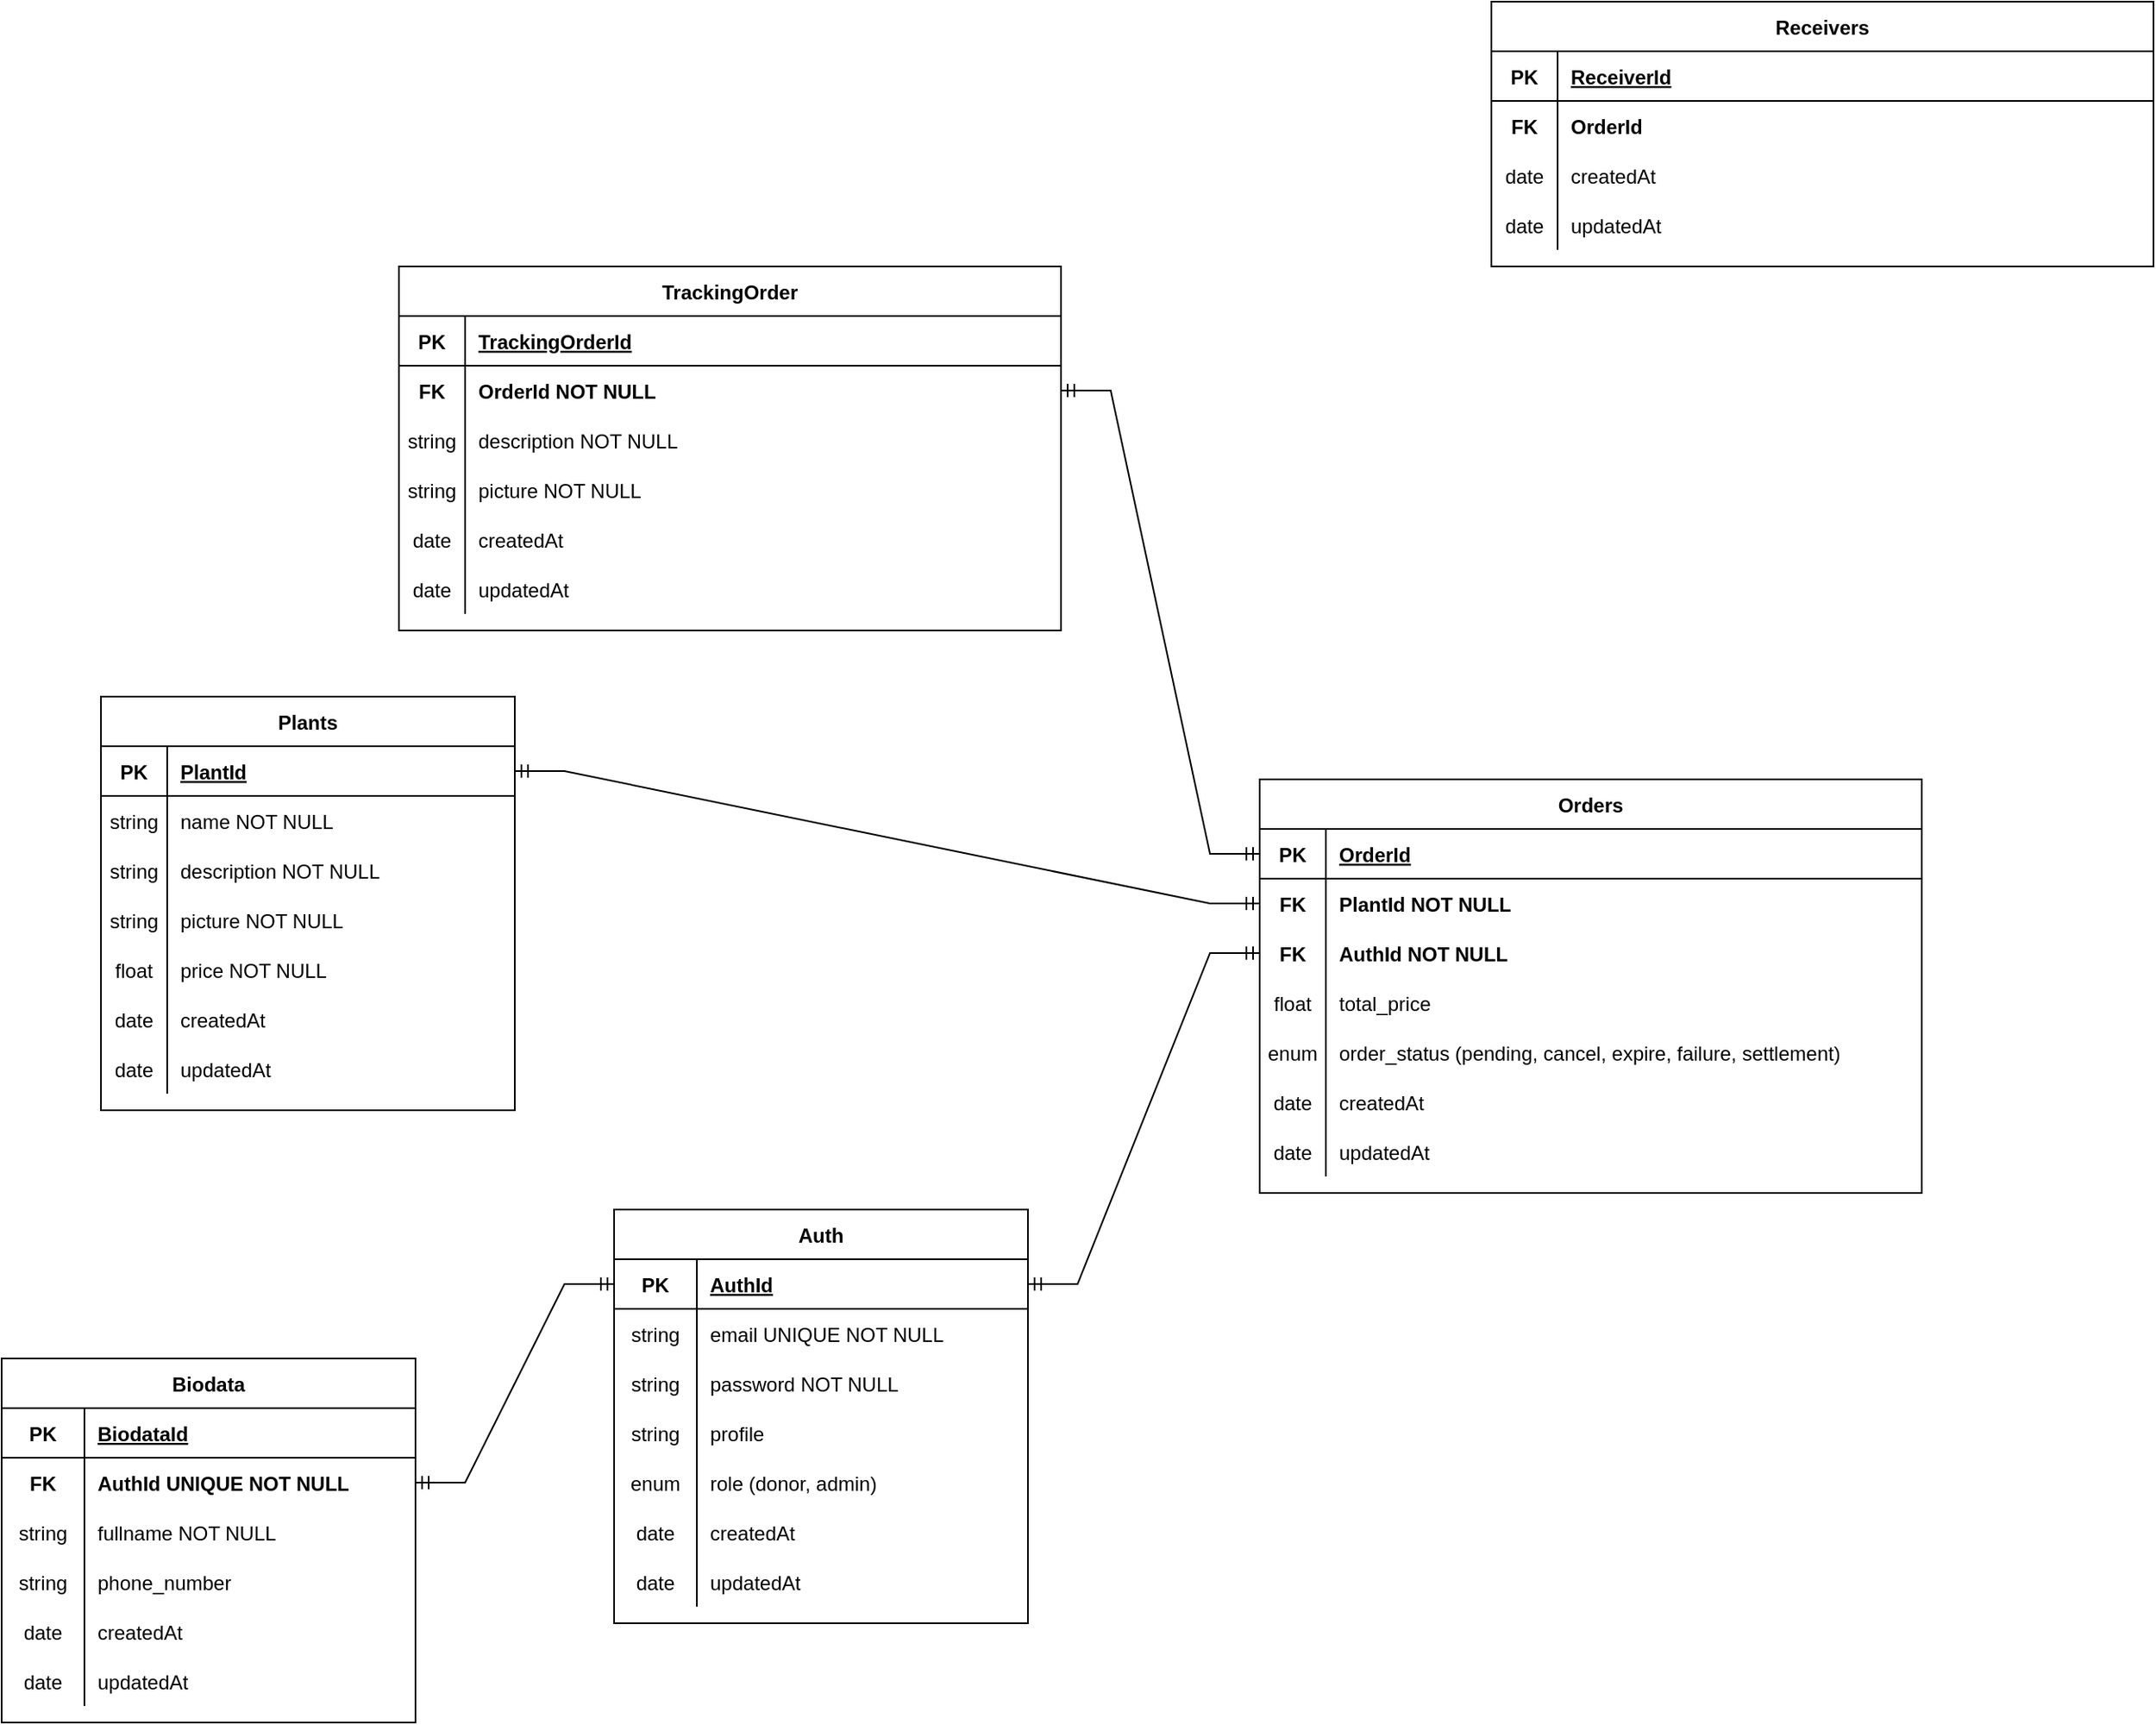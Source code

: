 <mxfile version="24.2.5" type="device">
  <diagram id="R2lEEEUBdFMjLlhIrx00" name="Page-1">
    <mxGraphModel dx="1850" dy="1691" grid="1" gridSize="10" guides="1" tooltips="1" connect="1" arrows="1" fold="1" page="1" pageScale="1" pageWidth="850" pageHeight="1100" math="0" shadow="0" extFonts="Permanent Marker^https://fonts.googleapis.com/css?family=Permanent+Marker">
      <root>
        <mxCell id="0" />
        <mxCell id="1" parent="0" />
        <mxCell id="C-vyLk0tnHw3VtMMgP7b-2" value="Orders" style="shape=table;startSize=30;container=1;collapsible=1;childLayout=tableLayout;fixedRows=1;rowLines=0;fontStyle=1;align=center;resizeLast=1;" parent="1" vertex="1">
          <mxGeometry x="110" y="-140" width="400" height="250" as="geometry" />
        </mxCell>
        <mxCell id="C-vyLk0tnHw3VtMMgP7b-3" value="" style="shape=partialRectangle;collapsible=0;dropTarget=0;pointerEvents=0;fillColor=none;points=[[0,0.5],[1,0.5]];portConstraint=eastwest;top=0;left=0;right=0;bottom=1;" parent="C-vyLk0tnHw3VtMMgP7b-2" vertex="1">
          <mxGeometry y="30" width="400" height="30" as="geometry" />
        </mxCell>
        <mxCell id="C-vyLk0tnHw3VtMMgP7b-4" value="PK" style="shape=partialRectangle;overflow=hidden;connectable=0;fillColor=none;top=0;left=0;bottom=0;right=0;fontStyle=1;" parent="C-vyLk0tnHw3VtMMgP7b-3" vertex="1">
          <mxGeometry width="40" height="30" as="geometry">
            <mxRectangle width="40" height="30" as="alternateBounds" />
          </mxGeometry>
        </mxCell>
        <mxCell id="C-vyLk0tnHw3VtMMgP7b-5" value="OrderId" style="shape=partialRectangle;overflow=hidden;connectable=0;fillColor=none;top=0;left=0;bottom=0;right=0;align=left;spacingLeft=6;fontStyle=5;" parent="C-vyLk0tnHw3VtMMgP7b-3" vertex="1">
          <mxGeometry x="40" width="360" height="30" as="geometry">
            <mxRectangle width="360" height="30" as="alternateBounds" />
          </mxGeometry>
        </mxCell>
        <mxCell id="C-vyLk0tnHw3VtMMgP7b-6" value="" style="shape=partialRectangle;collapsible=0;dropTarget=0;pointerEvents=0;fillColor=none;points=[[0,0.5],[1,0.5]];portConstraint=eastwest;top=0;left=0;right=0;bottom=0;" parent="C-vyLk0tnHw3VtMMgP7b-2" vertex="1">
          <mxGeometry y="60" width="400" height="30" as="geometry" />
        </mxCell>
        <mxCell id="C-vyLk0tnHw3VtMMgP7b-7" value="FK" style="shape=partialRectangle;overflow=hidden;connectable=0;fillColor=none;top=0;left=0;bottom=0;right=0;fontStyle=1" parent="C-vyLk0tnHw3VtMMgP7b-6" vertex="1">
          <mxGeometry width="40" height="30" as="geometry">
            <mxRectangle width="40" height="30" as="alternateBounds" />
          </mxGeometry>
        </mxCell>
        <mxCell id="C-vyLk0tnHw3VtMMgP7b-8" value="PlantId NOT NULL" style="shape=partialRectangle;overflow=hidden;connectable=0;fillColor=none;top=0;left=0;bottom=0;right=0;align=left;spacingLeft=6;fontStyle=1" parent="C-vyLk0tnHw3VtMMgP7b-6" vertex="1">
          <mxGeometry x="40" width="360" height="30" as="geometry">
            <mxRectangle width="360" height="30" as="alternateBounds" />
          </mxGeometry>
        </mxCell>
        <mxCell id="zIpwn9_1rH6I01_zEpw7-57" value="" style="shape=partialRectangle;collapsible=0;dropTarget=0;pointerEvents=0;fillColor=none;points=[[0,0.5],[1,0.5]];portConstraint=eastwest;top=0;left=0;right=0;bottom=0;" parent="C-vyLk0tnHw3VtMMgP7b-2" vertex="1">
          <mxGeometry y="90" width="400" height="30" as="geometry" />
        </mxCell>
        <mxCell id="zIpwn9_1rH6I01_zEpw7-58" value="FK" style="shape=partialRectangle;overflow=hidden;connectable=0;fillColor=none;top=0;left=0;bottom=0;right=0;fontStyle=1" parent="zIpwn9_1rH6I01_zEpw7-57" vertex="1">
          <mxGeometry width="40" height="30" as="geometry">
            <mxRectangle width="40" height="30" as="alternateBounds" />
          </mxGeometry>
        </mxCell>
        <mxCell id="zIpwn9_1rH6I01_zEpw7-59" value="AuthId NOT NULL " style="shape=partialRectangle;overflow=hidden;connectable=0;fillColor=none;top=0;left=0;bottom=0;right=0;align=left;spacingLeft=6;fontStyle=1" parent="zIpwn9_1rH6I01_zEpw7-57" vertex="1">
          <mxGeometry x="40" width="360" height="30" as="geometry">
            <mxRectangle width="360" height="30" as="alternateBounds" />
          </mxGeometry>
        </mxCell>
        <mxCell id="yZ35iwR47XEzxdNhU-t5-20" value="" style="shape=partialRectangle;collapsible=0;dropTarget=0;pointerEvents=0;fillColor=none;points=[[0,0.5],[1,0.5]];portConstraint=eastwest;top=0;left=0;right=0;bottom=0;" parent="C-vyLk0tnHw3VtMMgP7b-2" vertex="1">
          <mxGeometry y="120" width="400" height="30" as="geometry" />
        </mxCell>
        <mxCell id="yZ35iwR47XEzxdNhU-t5-21" value="float" style="shape=partialRectangle;overflow=hidden;connectable=0;fillColor=none;top=0;left=0;bottom=0;right=0;fontStyle=0" parent="yZ35iwR47XEzxdNhU-t5-20" vertex="1">
          <mxGeometry width="40" height="30" as="geometry">
            <mxRectangle width="40" height="30" as="alternateBounds" />
          </mxGeometry>
        </mxCell>
        <mxCell id="yZ35iwR47XEzxdNhU-t5-22" value="total_price" style="shape=partialRectangle;overflow=hidden;connectable=0;fillColor=none;top=0;left=0;bottom=0;right=0;align=left;spacingLeft=6;fontStyle=0" parent="yZ35iwR47XEzxdNhU-t5-20" vertex="1">
          <mxGeometry x="40" width="360" height="30" as="geometry">
            <mxRectangle width="360" height="30" as="alternateBounds" />
          </mxGeometry>
        </mxCell>
        <mxCell id="yZ35iwR47XEzxdNhU-t5-32" value="" style="shape=partialRectangle;collapsible=0;dropTarget=0;pointerEvents=0;fillColor=none;points=[[0,0.5],[1,0.5]];portConstraint=eastwest;top=0;left=0;right=0;bottom=0;" parent="C-vyLk0tnHw3VtMMgP7b-2" vertex="1">
          <mxGeometry y="150" width="400" height="30" as="geometry" />
        </mxCell>
        <mxCell id="yZ35iwR47XEzxdNhU-t5-33" value="enum" style="shape=partialRectangle;overflow=hidden;connectable=0;fillColor=none;top=0;left=0;bottom=0;right=0;fontStyle=0" parent="yZ35iwR47XEzxdNhU-t5-32" vertex="1">
          <mxGeometry width="40" height="30" as="geometry">
            <mxRectangle width="40" height="30" as="alternateBounds" />
          </mxGeometry>
        </mxCell>
        <mxCell id="yZ35iwR47XEzxdNhU-t5-34" value="order_status (pending, cancel, expire, failure, settlement)" style="shape=partialRectangle;overflow=hidden;connectable=0;fillColor=none;top=0;left=0;bottom=0;right=0;align=left;spacingLeft=6;fontStyle=0" parent="yZ35iwR47XEzxdNhU-t5-32" vertex="1">
          <mxGeometry x="40" width="360" height="30" as="geometry">
            <mxRectangle width="360" height="30" as="alternateBounds" />
          </mxGeometry>
        </mxCell>
        <mxCell id="yZ35iwR47XEzxdNhU-t5-35" value="" style="shape=partialRectangle;collapsible=0;dropTarget=0;pointerEvents=0;fillColor=none;points=[[0,0.5],[1,0.5]];portConstraint=eastwest;top=0;left=0;right=0;bottom=0;" parent="C-vyLk0tnHw3VtMMgP7b-2" vertex="1">
          <mxGeometry y="180" width="400" height="30" as="geometry" />
        </mxCell>
        <mxCell id="yZ35iwR47XEzxdNhU-t5-36" value="date" style="shape=partialRectangle;overflow=hidden;connectable=0;fillColor=none;top=0;left=0;bottom=0;right=0;fontStyle=0" parent="yZ35iwR47XEzxdNhU-t5-35" vertex="1">
          <mxGeometry width="40" height="30" as="geometry">
            <mxRectangle width="40" height="30" as="alternateBounds" />
          </mxGeometry>
        </mxCell>
        <mxCell id="yZ35iwR47XEzxdNhU-t5-37" value="createdAt" style="shape=partialRectangle;overflow=hidden;connectable=0;fillColor=none;top=0;left=0;bottom=0;right=0;align=left;spacingLeft=6;fontStyle=0" parent="yZ35iwR47XEzxdNhU-t5-35" vertex="1">
          <mxGeometry x="40" width="360" height="30" as="geometry">
            <mxRectangle width="360" height="30" as="alternateBounds" />
          </mxGeometry>
        </mxCell>
        <mxCell id="yZ35iwR47XEzxdNhU-t5-38" value="" style="shape=partialRectangle;collapsible=0;dropTarget=0;pointerEvents=0;fillColor=none;points=[[0,0.5],[1,0.5]];portConstraint=eastwest;top=0;left=0;right=0;bottom=0;" parent="C-vyLk0tnHw3VtMMgP7b-2" vertex="1">
          <mxGeometry y="210" width="400" height="30" as="geometry" />
        </mxCell>
        <mxCell id="yZ35iwR47XEzxdNhU-t5-39" value="date" style="shape=partialRectangle;overflow=hidden;connectable=0;fillColor=none;top=0;left=0;bottom=0;right=0;fontStyle=0" parent="yZ35iwR47XEzxdNhU-t5-38" vertex="1">
          <mxGeometry width="40" height="30" as="geometry">
            <mxRectangle width="40" height="30" as="alternateBounds" />
          </mxGeometry>
        </mxCell>
        <mxCell id="yZ35iwR47XEzxdNhU-t5-40" value="updatedAt" style="shape=partialRectangle;overflow=hidden;connectable=0;fillColor=none;top=0;left=0;bottom=0;right=0;align=left;spacingLeft=6;fontStyle=0" parent="yZ35iwR47XEzxdNhU-t5-38" vertex="1">
          <mxGeometry x="40" width="360" height="30" as="geometry">
            <mxRectangle width="360" height="30" as="alternateBounds" />
          </mxGeometry>
        </mxCell>
        <mxCell id="1OOlmk3E7GMzS2Jq0N7d-1" value="Auth" style="shape=table;startSize=30;container=1;collapsible=1;childLayout=tableLayout;fixedRows=1;rowLines=0;fontStyle=1;align=center;resizeLast=1;" parent="1" vertex="1">
          <mxGeometry x="-280" y="120" width="250" height="250" as="geometry" />
        </mxCell>
        <mxCell id="1OOlmk3E7GMzS2Jq0N7d-2" value="" style="shape=partialRectangle;collapsible=0;dropTarget=0;pointerEvents=0;fillColor=none;top=0;left=0;bottom=1;right=0;points=[[0,0.5],[1,0.5]];portConstraint=eastwest;" parent="1OOlmk3E7GMzS2Jq0N7d-1" vertex="1">
          <mxGeometry y="30" width="250" height="30" as="geometry" />
        </mxCell>
        <mxCell id="1OOlmk3E7GMzS2Jq0N7d-3" value="PK" style="shape=partialRectangle;connectable=0;fillColor=none;top=0;left=0;bottom=0;right=0;fontStyle=1;overflow=hidden;" parent="1OOlmk3E7GMzS2Jq0N7d-2" vertex="1">
          <mxGeometry width="50" height="30" as="geometry">
            <mxRectangle width="50" height="30" as="alternateBounds" />
          </mxGeometry>
        </mxCell>
        <mxCell id="1OOlmk3E7GMzS2Jq0N7d-4" value="AuthId" style="shape=partialRectangle;connectable=0;fillColor=none;top=0;left=0;bottom=0;right=0;align=left;spacingLeft=6;fontStyle=5;overflow=hidden;" parent="1OOlmk3E7GMzS2Jq0N7d-2" vertex="1">
          <mxGeometry x="50" width="200" height="30" as="geometry">
            <mxRectangle width="200" height="30" as="alternateBounds" />
          </mxGeometry>
        </mxCell>
        <mxCell id="1OOlmk3E7GMzS2Jq0N7d-5" value="" style="shape=partialRectangle;collapsible=0;dropTarget=0;pointerEvents=0;fillColor=none;top=0;left=0;bottom=0;right=0;points=[[0,0.5],[1,0.5]];portConstraint=eastwest;" parent="1OOlmk3E7GMzS2Jq0N7d-1" vertex="1">
          <mxGeometry y="60" width="250" height="30" as="geometry" />
        </mxCell>
        <mxCell id="1OOlmk3E7GMzS2Jq0N7d-6" value="string" style="shape=partialRectangle;connectable=0;fillColor=none;top=0;left=0;bottom=0;right=0;editable=1;overflow=hidden;" parent="1OOlmk3E7GMzS2Jq0N7d-5" vertex="1">
          <mxGeometry width="50" height="30" as="geometry">
            <mxRectangle width="50" height="30" as="alternateBounds" />
          </mxGeometry>
        </mxCell>
        <mxCell id="1OOlmk3E7GMzS2Jq0N7d-7" value="email UNIQUE NOT NULL" style="shape=partialRectangle;connectable=0;fillColor=none;top=0;left=0;bottom=0;right=0;align=left;spacingLeft=6;overflow=hidden;" parent="1OOlmk3E7GMzS2Jq0N7d-5" vertex="1">
          <mxGeometry x="50" width="200" height="30" as="geometry">
            <mxRectangle width="200" height="30" as="alternateBounds" />
          </mxGeometry>
        </mxCell>
        <mxCell id="1OOlmk3E7GMzS2Jq0N7d-21" value="" style="shape=partialRectangle;collapsible=0;dropTarget=0;pointerEvents=0;fillColor=none;top=0;left=0;bottom=0;right=0;points=[[0,0.5],[1,0.5]];portConstraint=eastwest;" parent="1OOlmk3E7GMzS2Jq0N7d-1" vertex="1">
          <mxGeometry y="90" width="250" height="30" as="geometry" />
        </mxCell>
        <mxCell id="1OOlmk3E7GMzS2Jq0N7d-22" value="string" style="shape=partialRectangle;connectable=0;fillColor=none;top=0;left=0;bottom=0;right=0;editable=1;overflow=hidden;" parent="1OOlmk3E7GMzS2Jq0N7d-21" vertex="1">
          <mxGeometry width="50" height="30" as="geometry">
            <mxRectangle width="50" height="30" as="alternateBounds" />
          </mxGeometry>
        </mxCell>
        <mxCell id="1OOlmk3E7GMzS2Jq0N7d-23" value="password NOT NULL" style="shape=partialRectangle;connectable=0;fillColor=none;top=0;left=0;bottom=0;right=0;align=left;spacingLeft=6;overflow=hidden;" parent="1OOlmk3E7GMzS2Jq0N7d-21" vertex="1">
          <mxGeometry x="50" width="200" height="30" as="geometry">
            <mxRectangle width="200" height="30" as="alternateBounds" />
          </mxGeometry>
        </mxCell>
        <mxCell id="1OOlmk3E7GMzS2Jq0N7d-8" value="" style="shape=partialRectangle;collapsible=0;dropTarget=0;pointerEvents=0;fillColor=none;top=0;left=0;bottom=0;right=0;points=[[0,0.5],[1,0.5]];portConstraint=eastwest;" parent="1OOlmk3E7GMzS2Jq0N7d-1" vertex="1">
          <mxGeometry y="120" width="250" height="30" as="geometry" />
        </mxCell>
        <mxCell id="1OOlmk3E7GMzS2Jq0N7d-9" value="string" style="shape=partialRectangle;connectable=0;fillColor=none;top=0;left=0;bottom=0;right=0;editable=1;overflow=hidden;" parent="1OOlmk3E7GMzS2Jq0N7d-8" vertex="1">
          <mxGeometry width="50" height="30" as="geometry">
            <mxRectangle width="50" height="30" as="alternateBounds" />
          </mxGeometry>
        </mxCell>
        <mxCell id="1OOlmk3E7GMzS2Jq0N7d-10" value="profile" style="shape=partialRectangle;connectable=0;fillColor=none;top=0;left=0;bottom=0;right=0;align=left;spacingLeft=6;overflow=hidden;" parent="1OOlmk3E7GMzS2Jq0N7d-8" vertex="1">
          <mxGeometry x="50" width="200" height="30" as="geometry">
            <mxRectangle width="200" height="30" as="alternateBounds" />
          </mxGeometry>
        </mxCell>
        <mxCell id="1OOlmk3E7GMzS2Jq0N7d-11" value="" style="shape=partialRectangle;collapsible=0;dropTarget=0;pointerEvents=0;fillColor=none;top=0;left=0;bottom=0;right=0;points=[[0,0.5],[1,0.5]];portConstraint=eastwest;" parent="1OOlmk3E7GMzS2Jq0N7d-1" vertex="1">
          <mxGeometry y="150" width="250" height="30" as="geometry" />
        </mxCell>
        <mxCell id="1OOlmk3E7GMzS2Jq0N7d-12" value="enum" style="shape=partialRectangle;connectable=0;fillColor=none;top=0;left=0;bottom=0;right=0;editable=1;overflow=hidden;" parent="1OOlmk3E7GMzS2Jq0N7d-11" vertex="1">
          <mxGeometry width="50" height="30" as="geometry">
            <mxRectangle width="50" height="30" as="alternateBounds" />
          </mxGeometry>
        </mxCell>
        <mxCell id="1OOlmk3E7GMzS2Jq0N7d-13" value="role (donor, admin)" style="shape=partialRectangle;connectable=0;fillColor=none;top=0;left=0;bottom=0;right=0;align=left;spacingLeft=6;overflow=hidden;" parent="1OOlmk3E7GMzS2Jq0N7d-11" vertex="1">
          <mxGeometry x="50" width="200" height="30" as="geometry">
            <mxRectangle width="200" height="30" as="alternateBounds" />
          </mxGeometry>
        </mxCell>
        <mxCell id="1OOlmk3E7GMzS2Jq0N7d-14" value="" style="shape=partialRectangle;collapsible=0;dropTarget=0;pointerEvents=0;fillColor=none;top=0;left=0;bottom=0;right=0;points=[[0,0.5],[1,0.5]];portConstraint=eastwest;" parent="1OOlmk3E7GMzS2Jq0N7d-1" vertex="1">
          <mxGeometry y="180" width="250" height="30" as="geometry" />
        </mxCell>
        <mxCell id="1OOlmk3E7GMzS2Jq0N7d-15" value="date" style="shape=partialRectangle;connectable=0;fillColor=none;top=0;left=0;bottom=0;right=0;editable=1;overflow=hidden;" parent="1OOlmk3E7GMzS2Jq0N7d-14" vertex="1">
          <mxGeometry width="50" height="30" as="geometry">
            <mxRectangle width="50" height="30" as="alternateBounds" />
          </mxGeometry>
        </mxCell>
        <mxCell id="1OOlmk3E7GMzS2Jq0N7d-16" value="createdAt" style="shape=partialRectangle;connectable=0;fillColor=none;top=0;left=0;bottom=0;right=0;align=left;spacingLeft=6;overflow=hidden;" parent="1OOlmk3E7GMzS2Jq0N7d-14" vertex="1">
          <mxGeometry x="50" width="200" height="30" as="geometry">
            <mxRectangle width="200" height="30" as="alternateBounds" />
          </mxGeometry>
        </mxCell>
        <mxCell id="1OOlmk3E7GMzS2Jq0N7d-17" value="" style="shape=partialRectangle;collapsible=0;dropTarget=0;pointerEvents=0;fillColor=none;top=0;left=0;bottom=0;right=0;points=[[0,0.5],[1,0.5]];portConstraint=eastwest;" parent="1OOlmk3E7GMzS2Jq0N7d-1" vertex="1">
          <mxGeometry y="210" width="250" height="30" as="geometry" />
        </mxCell>
        <mxCell id="1OOlmk3E7GMzS2Jq0N7d-18" value="date" style="shape=partialRectangle;connectable=0;fillColor=none;top=0;left=0;bottom=0;right=0;editable=1;overflow=hidden;" parent="1OOlmk3E7GMzS2Jq0N7d-17" vertex="1">
          <mxGeometry width="50" height="30" as="geometry">
            <mxRectangle width="50" height="30" as="alternateBounds" />
          </mxGeometry>
        </mxCell>
        <mxCell id="1OOlmk3E7GMzS2Jq0N7d-19" value="updatedAt" style="shape=partialRectangle;connectable=0;fillColor=none;top=0;left=0;bottom=0;right=0;align=left;spacingLeft=6;overflow=hidden;" parent="1OOlmk3E7GMzS2Jq0N7d-17" vertex="1">
          <mxGeometry x="50" width="200" height="30" as="geometry">
            <mxRectangle width="200" height="30" as="alternateBounds" />
          </mxGeometry>
        </mxCell>
        <mxCell id="1OOlmk3E7GMzS2Jq0N7d-24" value="Biodata" style="shape=table;startSize=30;container=1;collapsible=1;childLayout=tableLayout;fixedRows=1;rowLines=0;fontStyle=1;align=center;resizeLast=1;" parent="1" vertex="1">
          <mxGeometry x="-650" y="210" width="250" height="220" as="geometry" />
        </mxCell>
        <mxCell id="1OOlmk3E7GMzS2Jq0N7d-25" value="" style="shape=partialRectangle;collapsible=0;dropTarget=0;pointerEvents=0;fillColor=none;top=0;left=0;bottom=1;right=0;points=[[0,0.5],[1,0.5]];portConstraint=eastwest;" parent="1OOlmk3E7GMzS2Jq0N7d-24" vertex="1">
          <mxGeometry y="30" width="250" height="30" as="geometry" />
        </mxCell>
        <mxCell id="1OOlmk3E7GMzS2Jq0N7d-26" value="PK" style="shape=partialRectangle;connectable=0;fillColor=none;top=0;left=0;bottom=0;right=0;fontStyle=1;overflow=hidden;" parent="1OOlmk3E7GMzS2Jq0N7d-25" vertex="1">
          <mxGeometry width="50" height="30" as="geometry">
            <mxRectangle width="50" height="30" as="alternateBounds" />
          </mxGeometry>
        </mxCell>
        <mxCell id="1OOlmk3E7GMzS2Jq0N7d-27" value="BiodataId" style="shape=partialRectangle;connectable=0;fillColor=none;top=0;left=0;bottom=0;right=0;align=left;spacingLeft=6;fontStyle=5;overflow=hidden;" parent="1OOlmk3E7GMzS2Jq0N7d-25" vertex="1">
          <mxGeometry x="50" width="200" height="30" as="geometry">
            <mxRectangle width="200" height="30" as="alternateBounds" />
          </mxGeometry>
        </mxCell>
        <mxCell id="1OOlmk3E7GMzS2Jq0N7d-28" value="" style="shape=partialRectangle;collapsible=0;dropTarget=0;pointerEvents=0;fillColor=none;top=0;left=0;bottom=0;right=0;points=[[0,0.5],[1,0.5]];portConstraint=eastwest;" parent="1OOlmk3E7GMzS2Jq0N7d-24" vertex="1">
          <mxGeometry y="60" width="250" height="30" as="geometry" />
        </mxCell>
        <mxCell id="1OOlmk3E7GMzS2Jq0N7d-29" value="FK" style="shape=partialRectangle;connectable=0;fillColor=none;top=0;left=0;bottom=0;right=0;editable=1;overflow=hidden;fontStyle=1" parent="1OOlmk3E7GMzS2Jq0N7d-28" vertex="1">
          <mxGeometry width="50" height="30" as="geometry">
            <mxRectangle width="50" height="30" as="alternateBounds" />
          </mxGeometry>
        </mxCell>
        <mxCell id="1OOlmk3E7GMzS2Jq0N7d-30" value="AuthId UNIQUE NOT NULL" style="shape=partialRectangle;connectable=0;fillColor=none;top=0;left=0;bottom=0;right=0;align=left;spacingLeft=6;overflow=hidden;fontStyle=1" parent="1OOlmk3E7GMzS2Jq0N7d-28" vertex="1">
          <mxGeometry x="50" width="200" height="30" as="geometry">
            <mxRectangle width="200" height="30" as="alternateBounds" />
          </mxGeometry>
        </mxCell>
        <mxCell id="1OOlmk3E7GMzS2Jq0N7d-31" value="" style="shape=partialRectangle;collapsible=0;dropTarget=0;pointerEvents=0;fillColor=none;top=0;left=0;bottom=0;right=0;points=[[0,0.5],[1,0.5]];portConstraint=eastwest;" parent="1OOlmk3E7GMzS2Jq0N7d-24" vertex="1">
          <mxGeometry y="90" width="250" height="30" as="geometry" />
        </mxCell>
        <mxCell id="1OOlmk3E7GMzS2Jq0N7d-32" value="string" style="shape=partialRectangle;connectable=0;fillColor=none;top=0;left=0;bottom=0;right=0;editable=1;overflow=hidden;" parent="1OOlmk3E7GMzS2Jq0N7d-31" vertex="1">
          <mxGeometry width="50" height="30" as="geometry">
            <mxRectangle width="50" height="30" as="alternateBounds" />
          </mxGeometry>
        </mxCell>
        <mxCell id="1OOlmk3E7GMzS2Jq0N7d-33" value="fullname NOT NULL" style="shape=partialRectangle;connectable=0;fillColor=none;top=0;left=0;bottom=0;right=0;align=left;spacingLeft=6;overflow=hidden;" parent="1OOlmk3E7GMzS2Jq0N7d-31" vertex="1">
          <mxGeometry x="50" width="200" height="30" as="geometry">
            <mxRectangle width="200" height="30" as="alternateBounds" />
          </mxGeometry>
        </mxCell>
        <mxCell id="1OOlmk3E7GMzS2Jq0N7d-34" value="" style="shape=partialRectangle;collapsible=0;dropTarget=0;pointerEvents=0;fillColor=none;top=0;left=0;bottom=0;right=0;points=[[0,0.5],[1,0.5]];portConstraint=eastwest;" parent="1OOlmk3E7GMzS2Jq0N7d-24" vertex="1">
          <mxGeometry y="120" width="250" height="30" as="geometry" />
        </mxCell>
        <mxCell id="1OOlmk3E7GMzS2Jq0N7d-35" value="string" style="shape=partialRectangle;connectable=0;fillColor=none;top=0;left=0;bottom=0;right=0;editable=1;overflow=hidden;" parent="1OOlmk3E7GMzS2Jq0N7d-34" vertex="1">
          <mxGeometry width="50" height="30" as="geometry">
            <mxRectangle width="50" height="30" as="alternateBounds" />
          </mxGeometry>
        </mxCell>
        <mxCell id="1OOlmk3E7GMzS2Jq0N7d-36" value="phone_number" style="shape=partialRectangle;connectable=0;fillColor=none;top=0;left=0;bottom=0;right=0;align=left;spacingLeft=6;overflow=hidden;" parent="1OOlmk3E7GMzS2Jq0N7d-34" vertex="1">
          <mxGeometry x="50" width="200" height="30" as="geometry">
            <mxRectangle width="200" height="30" as="alternateBounds" />
          </mxGeometry>
        </mxCell>
        <mxCell id="1OOlmk3E7GMzS2Jq0N7d-40" value="" style="shape=partialRectangle;collapsible=0;dropTarget=0;pointerEvents=0;fillColor=none;top=0;left=0;bottom=0;right=0;points=[[0,0.5],[1,0.5]];portConstraint=eastwest;" parent="1OOlmk3E7GMzS2Jq0N7d-24" vertex="1">
          <mxGeometry y="150" width="250" height="30" as="geometry" />
        </mxCell>
        <mxCell id="1OOlmk3E7GMzS2Jq0N7d-41" value="date" style="shape=partialRectangle;connectable=0;fillColor=none;top=0;left=0;bottom=0;right=0;editable=1;overflow=hidden;" parent="1OOlmk3E7GMzS2Jq0N7d-40" vertex="1">
          <mxGeometry width="50" height="30" as="geometry">
            <mxRectangle width="50" height="30" as="alternateBounds" />
          </mxGeometry>
        </mxCell>
        <mxCell id="1OOlmk3E7GMzS2Jq0N7d-42" value="createdAt" style="shape=partialRectangle;connectable=0;fillColor=none;top=0;left=0;bottom=0;right=0;align=left;spacingLeft=6;overflow=hidden;" parent="1OOlmk3E7GMzS2Jq0N7d-40" vertex="1">
          <mxGeometry x="50" width="200" height="30" as="geometry">
            <mxRectangle width="200" height="30" as="alternateBounds" />
          </mxGeometry>
        </mxCell>
        <mxCell id="1OOlmk3E7GMzS2Jq0N7d-43" value="" style="shape=partialRectangle;collapsible=0;dropTarget=0;pointerEvents=0;fillColor=none;top=0;left=0;bottom=0;right=0;points=[[0,0.5],[1,0.5]];portConstraint=eastwest;" parent="1OOlmk3E7GMzS2Jq0N7d-24" vertex="1">
          <mxGeometry y="180" width="250" height="30" as="geometry" />
        </mxCell>
        <mxCell id="1OOlmk3E7GMzS2Jq0N7d-44" value="date" style="shape=partialRectangle;connectable=0;fillColor=none;top=0;left=0;bottom=0;right=0;editable=1;overflow=hidden;" parent="1OOlmk3E7GMzS2Jq0N7d-43" vertex="1">
          <mxGeometry width="50" height="30" as="geometry">
            <mxRectangle width="50" height="30" as="alternateBounds" />
          </mxGeometry>
        </mxCell>
        <mxCell id="1OOlmk3E7GMzS2Jq0N7d-45" value="updatedAt" style="shape=partialRectangle;connectable=0;fillColor=none;top=0;left=0;bottom=0;right=0;align=left;spacingLeft=6;overflow=hidden;" parent="1OOlmk3E7GMzS2Jq0N7d-43" vertex="1">
          <mxGeometry x="50" width="200" height="30" as="geometry">
            <mxRectangle width="200" height="30" as="alternateBounds" />
          </mxGeometry>
        </mxCell>
        <mxCell id="1OOlmk3E7GMzS2Jq0N7d-89" value="Plants" style="shape=table;startSize=30;container=1;collapsible=1;childLayout=tableLayout;fixedRows=1;rowLines=0;fontStyle=1;align=center;resizeLast=1;" parent="1" vertex="1">
          <mxGeometry x="-590" y="-190" width="250" height="250" as="geometry" />
        </mxCell>
        <mxCell id="1OOlmk3E7GMzS2Jq0N7d-90" value="" style="shape=partialRectangle;collapsible=0;dropTarget=0;pointerEvents=0;fillColor=none;points=[[0,0.5],[1,0.5]];portConstraint=eastwest;top=0;left=0;right=0;bottom=1;" parent="1OOlmk3E7GMzS2Jq0N7d-89" vertex="1">
          <mxGeometry y="30" width="250" height="30" as="geometry" />
        </mxCell>
        <mxCell id="1OOlmk3E7GMzS2Jq0N7d-91" value="PK" style="shape=partialRectangle;overflow=hidden;connectable=0;fillColor=none;top=0;left=0;bottom=0;right=0;fontStyle=1;" parent="1OOlmk3E7GMzS2Jq0N7d-90" vertex="1">
          <mxGeometry width="40" height="30" as="geometry">
            <mxRectangle width="40" height="30" as="alternateBounds" />
          </mxGeometry>
        </mxCell>
        <mxCell id="1OOlmk3E7GMzS2Jq0N7d-92" value="PlantId" style="shape=partialRectangle;overflow=hidden;connectable=0;fillColor=none;top=0;left=0;bottom=0;right=0;align=left;spacingLeft=6;fontStyle=5;" parent="1OOlmk3E7GMzS2Jq0N7d-90" vertex="1">
          <mxGeometry x="40" width="210" height="30" as="geometry">
            <mxRectangle width="210" height="30" as="alternateBounds" />
          </mxGeometry>
        </mxCell>
        <mxCell id="yZ35iwR47XEzxdNhU-t5-23" value="" style="shape=partialRectangle;collapsible=0;dropTarget=0;pointerEvents=0;fillColor=none;points=[[0,0.5],[1,0.5]];portConstraint=eastwest;top=0;left=0;right=0;bottom=0;" parent="1OOlmk3E7GMzS2Jq0N7d-89" vertex="1">
          <mxGeometry y="60" width="250" height="30" as="geometry" />
        </mxCell>
        <mxCell id="yZ35iwR47XEzxdNhU-t5-24" value="string" style="shape=partialRectangle;overflow=hidden;connectable=0;fillColor=none;top=0;left=0;bottom=0;right=0;" parent="yZ35iwR47XEzxdNhU-t5-23" vertex="1">
          <mxGeometry width="40" height="30" as="geometry">
            <mxRectangle width="40" height="30" as="alternateBounds" />
          </mxGeometry>
        </mxCell>
        <mxCell id="yZ35iwR47XEzxdNhU-t5-25" value="name NOT NULL" style="shape=partialRectangle;overflow=hidden;connectable=0;fillColor=none;top=0;left=0;bottom=0;right=0;align=left;spacingLeft=6;" parent="yZ35iwR47XEzxdNhU-t5-23" vertex="1">
          <mxGeometry x="40" width="210" height="30" as="geometry">
            <mxRectangle width="210" height="30" as="alternateBounds" />
          </mxGeometry>
        </mxCell>
        <mxCell id="zIpwn9_1rH6I01_zEpw7-1" value="" style="shape=partialRectangle;collapsible=0;dropTarget=0;pointerEvents=0;fillColor=none;points=[[0,0.5],[1,0.5]];portConstraint=eastwest;top=0;left=0;right=0;bottom=0;" parent="1OOlmk3E7GMzS2Jq0N7d-89" vertex="1">
          <mxGeometry y="90" width="250" height="30" as="geometry" />
        </mxCell>
        <mxCell id="zIpwn9_1rH6I01_zEpw7-2" value="string" style="shape=partialRectangle;overflow=hidden;connectable=0;fillColor=none;top=0;left=0;bottom=0;right=0;" parent="zIpwn9_1rH6I01_zEpw7-1" vertex="1">
          <mxGeometry width="40" height="30" as="geometry">
            <mxRectangle width="40" height="30" as="alternateBounds" />
          </mxGeometry>
        </mxCell>
        <mxCell id="zIpwn9_1rH6I01_zEpw7-3" value="description NOT NULL" style="shape=partialRectangle;overflow=hidden;connectable=0;fillColor=none;top=0;left=0;bottom=0;right=0;align=left;spacingLeft=6;" parent="zIpwn9_1rH6I01_zEpw7-1" vertex="1">
          <mxGeometry x="40" width="210" height="30" as="geometry">
            <mxRectangle width="210" height="30" as="alternateBounds" />
          </mxGeometry>
        </mxCell>
        <mxCell id="zIpwn9_1rH6I01_zEpw7-13" value="" style="shape=partialRectangle;collapsible=0;dropTarget=0;pointerEvents=0;fillColor=none;points=[[0,0.5],[1,0.5]];portConstraint=eastwest;top=0;left=0;right=0;bottom=0;" parent="1OOlmk3E7GMzS2Jq0N7d-89" vertex="1">
          <mxGeometry y="120" width="250" height="30" as="geometry" />
        </mxCell>
        <mxCell id="zIpwn9_1rH6I01_zEpw7-14" value="string" style="shape=partialRectangle;overflow=hidden;connectable=0;fillColor=none;top=0;left=0;bottom=0;right=0;" parent="zIpwn9_1rH6I01_zEpw7-13" vertex="1">
          <mxGeometry width="40" height="30" as="geometry">
            <mxRectangle width="40" height="30" as="alternateBounds" />
          </mxGeometry>
        </mxCell>
        <mxCell id="zIpwn9_1rH6I01_zEpw7-15" value="picture NOT NULL" style="shape=partialRectangle;overflow=hidden;connectable=0;fillColor=none;top=0;left=0;bottom=0;right=0;align=left;spacingLeft=6;" parent="zIpwn9_1rH6I01_zEpw7-13" vertex="1">
          <mxGeometry x="40" width="210" height="30" as="geometry">
            <mxRectangle width="210" height="30" as="alternateBounds" />
          </mxGeometry>
        </mxCell>
        <mxCell id="yZ35iwR47XEzxdNhU-t5-29" value="" style="shape=partialRectangle;collapsible=0;dropTarget=0;pointerEvents=0;fillColor=none;points=[[0,0.5],[1,0.5]];portConstraint=eastwest;top=0;left=0;right=0;bottom=0;" parent="1OOlmk3E7GMzS2Jq0N7d-89" vertex="1">
          <mxGeometry y="150" width="250" height="30" as="geometry" />
        </mxCell>
        <mxCell id="yZ35iwR47XEzxdNhU-t5-30" value="float" style="shape=partialRectangle;overflow=hidden;connectable=0;fillColor=none;top=0;left=0;bottom=0;right=0;" parent="yZ35iwR47XEzxdNhU-t5-29" vertex="1">
          <mxGeometry width="40" height="30" as="geometry">
            <mxRectangle width="40" height="30" as="alternateBounds" />
          </mxGeometry>
        </mxCell>
        <mxCell id="yZ35iwR47XEzxdNhU-t5-31" value="price NOT NULL" style="shape=partialRectangle;overflow=hidden;connectable=0;fillColor=none;top=0;left=0;bottom=0;right=0;align=left;spacingLeft=6;" parent="yZ35iwR47XEzxdNhU-t5-29" vertex="1">
          <mxGeometry x="40" width="210" height="30" as="geometry">
            <mxRectangle width="210" height="30" as="alternateBounds" />
          </mxGeometry>
        </mxCell>
        <mxCell id="zIpwn9_1rH6I01_zEpw7-4" value="" style="shape=partialRectangle;collapsible=0;dropTarget=0;pointerEvents=0;fillColor=none;points=[[0,0.5],[1,0.5]];portConstraint=eastwest;top=0;left=0;right=0;bottom=0;" parent="1OOlmk3E7GMzS2Jq0N7d-89" vertex="1">
          <mxGeometry y="180" width="250" height="30" as="geometry" />
        </mxCell>
        <mxCell id="zIpwn9_1rH6I01_zEpw7-5" value="date" style="shape=partialRectangle;overflow=hidden;connectable=0;fillColor=none;top=0;left=0;bottom=0;right=0;" parent="zIpwn9_1rH6I01_zEpw7-4" vertex="1">
          <mxGeometry width="40" height="30" as="geometry">
            <mxRectangle width="40" height="30" as="alternateBounds" />
          </mxGeometry>
        </mxCell>
        <mxCell id="zIpwn9_1rH6I01_zEpw7-6" value="createdAt" style="shape=partialRectangle;overflow=hidden;connectable=0;fillColor=none;top=0;left=0;bottom=0;right=0;align=left;spacingLeft=6;" parent="zIpwn9_1rH6I01_zEpw7-4" vertex="1">
          <mxGeometry x="40" width="210" height="30" as="geometry">
            <mxRectangle width="210" height="30" as="alternateBounds" />
          </mxGeometry>
        </mxCell>
        <mxCell id="zIpwn9_1rH6I01_zEpw7-7" value="" style="shape=partialRectangle;collapsible=0;dropTarget=0;pointerEvents=0;fillColor=none;points=[[0,0.5],[1,0.5]];portConstraint=eastwest;top=0;left=0;right=0;bottom=0;" parent="1OOlmk3E7GMzS2Jq0N7d-89" vertex="1">
          <mxGeometry y="210" width="250" height="30" as="geometry" />
        </mxCell>
        <mxCell id="zIpwn9_1rH6I01_zEpw7-8" value="date" style="shape=partialRectangle;overflow=hidden;connectable=0;fillColor=none;top=0;left=0;bottom=0;right=0;" parent="zIpwn9_1rH6I01_zEpw7-7" vertex="1">
          <mxGeometry width="40" height="30" as="geometry">
            <mxRectangle width="40" height="30" as="alternateBounds" />
          </mxGeometry>
        </mxCell>
        <mxCell id="zIpwn9_1rH6I01_zEpw7-9" value="updatedAt" style="shape=partialRectangle;overflow=hidden;connectable=0;fillColor=none;top=0;left=0;bottom=0;right=0;align=left;spacingLeft=6;" parent="zIpwn9_1rH6I01_zEpw7-7" vertex="1">
          <mxGeometry x="40" width="210" height="30" as="geometry">
            <mxRectangle width="210" height="30" as="alternateBounds" />
          </mxGeometry>
        </mxCell>
        <mxCell id="zIpwn9_1rH6I01_zEpw7-12" value="" style="edgeStyle=entityRelationEdgeStyle;fontSize=12;html=1;endArrow=ERmandOne;startArrow=ERmandOne;rounded=0;entryX=0;entryY=0.5;entryDx=0;entryDy=0;exitX=1;exitY=0.5;exitDx=0;exitDy=0;" parent="1" source="1OOlmk3E7GMzS2Jq0N7d-28" target="1OOlmk3E7GMzS2Jq0N7d-2" edge="1">
          <mxGeometry width="100" height="100" relative="1" as="geometry">
            <mxPoint x="-710" y="220" as="sourcePoint" />
            <mxPoint x="-610" y="120" as="targetPoint" />
          </mxGeometry>
        </mxCell>
        <mxCell id="zIpwn9_1rH6I01_zEpw7-38" value="TrackingOrder" style="shape=table;startSize=30;container=1;collapsible=1;childLayout=tableLayout;fixedRows=1;rowLines=0;fontStyle=1;align=center;resizeLast=1;" parent="1" vertex="1">
          <mxGeometry x="-410" y="-450" width="400" height="220" as="geometry" />
        </mxCell>
        <mxCell id="zIpwn9_1rH6I01_zEpw7-39" value="" style="shape=partialRectangle;collapsible=0;dropTarget=0;pointerEvents=0;fillColor=none;points=[[0,0.5],[1,0.5]];portConstraint=eastwest;top=0;left=0;right=0;bottom=1;" parent="zIpwn9_1rH6I01_zEpw7-38" vertex="1">
          <mxGeometry y="30" width="400" height="30" as="geometry" />
        </mxCell>
        <mxCell id="zIpwn9_1rH6I01_zEpw7-40" value="PK" style="shape=partialRectangle;overflow=hidden;connectable=0;fillColor=none;top=0;left=0;bottom=0;right=0;fontStyle=1;" parent="zIpwn9_1rH6I01_zEpw7-39" vertex="1">
          <mxGeometry width="40" height="30" as="geometry">
            <mxRectangle width="40" height="30" as="alternateBounds" />
          </mxGeometry>
        </mxCell>
        <mxCell id="zIpwn9_1rH6I01_zEpw7-41" value="TrackingOrderId" style="shape=partialRectangle;overflow=hidden;connectable=0;fillColor=none;top=0;left=0;bottom=0;right=0;align=left;spacingLeft=6;fontStyle=5;" parent="zIpwn9_1rH6I01_zEpw7-39" vertex="1">
          <mxGeometry x="40" width="360" height="30" as="geometry">
            <mxRectangle width="360" height="30" as="alternateBounds" />
          </mxGeometry>
        </mxCell>
        <mxCell id="zIpwn9_1rH6I01_zEpw7-42" value="" style="shape=partialRectangle;collapsible=0;dropTarget=0;pointerEvents=0;fillColor=none;points=[[0,0.5],[1,0.5]];portConstraint=eastwest;top=0;left=0;right=0;bottom=0;" parent="zIpwn9_1rH6I01_zEpw7-38" vertex="1">
          <mxGeometry y="60" width="400" height="30" as="geometry" />
        </mxCell>
        <mxCell id="zIpwn9_1rH6I01_zEpw7-43" value="FK" style="shape=partialRectangle;overflow=hidden;connectable=0;fillColor=none;top=0;left=0;bottom=0;right=0;fontStyle=1" parent="zIpwn9_1rH6I01_zEpw7-42" vertex="1">
          <mxGeometry width="40" height="30" as="geometry">
            <mxRectangle width="40" height="30" as="alternateBounds" />
          </mxGeometry>
        </mxCell>
        <mxCell id="zIpwn9_1rH6I01_zEpw7-44" value="OrderId NOT NULL" style="shape=partialRectangle;overflow=hidden;connectable=0;fillColor=none;top=0;left=0;bottom=0;right=0;align=left;spacingLeft=6;fontStyle=1" parent="zIpwn9_1rH6I01_zEpw7-42" vertex="1">
          <mxGeometry x="40" width="360" height="30" as="geometry">
            <mxRectangle width="360" height="30" as="alternateBounds" />
          </mxGeometry>
        </mxCell>
        <mxCell id="zIpwn9_1rH6I01_zEpw7-45" value="" style="shape=partialRectangle;collapsible=0;dropTarget=0;pointerEvents=0;fillColor=none;points=[[0,0.5],[1,0.5]];portConstraint=eastwest;top=0;left=0;right=0;bottom=0;" parent="zIpwn9_1rH6I01_zEpw7-38" vertex="1">
          <mxGeometry y="90" width="400" height="30" as="geometry" />
        </mxCell>
        <mxCell id="zIpwn9_1rH6I01_zEpw7-46" value="string" style="shape=partialRectangle;overflow=hidden;connectable=0;fillColor=none;top=0;left=0;bottom=0;right=0;fontStyle=0" parent="zIpwn9_1rH6I01_zEpw7-45" vertex="1">
          <mxGeometry width="40" height="30" as="geometry">
            <mxRectangle width="40" height="30" as="alternateBounds" />
          </mxGeometry>
        </mxCell>
        <mxCell id="zIpwn9_1rH6I01_zEpw7-47" value="description NOT NULL " style="shape=partialRectangle;overflow=hidden;connectable=0;fillColor=none;top=0;left=0;bottom=0;right=0;align=left;spacingLeft=6;fontStyle=0" parent="zIpwn9_1rH6I01_zEpw7-45" vertex="1">
          <mxGeometry x="40" width="360" height="30" as="geometry">
            <mxRectangle width="360" height="30" as="alternateBounds" />
          </mxGeometry>
        </mxCell>
        <mxCell id="zIpwn9_1rH6I01_zEpw7-60" value="" style="shape=partialRectangle;collapsible=0;dropTarget=0;pointerEvents=0;fillColor=none;points=[[0,0.5],[1,0.5]];portConstraint=eastwest;top=0;left=0;right=0;bottom=0;" parent="zIpwn9_1rH6I01_zEpw7-38" vertex="1">
          <mxGeometry y="120" width="400" height="30" as="geometry" />
        </mxCell>
        <mxCell id="zIpwn9_1rH6I01_zEpw7-61" value="string" style="shape=partialRectangle;overflow=hidden;connectable=0;fillColor=none;top=0;left=0;bottom=0;right=0;fontStyle=0" parent="zIpwn9_1rH6I01_zEpw7-60" vertex="1">
          <mxGeometry width="40" height="30" as="geometry">
            <mxRectangle width="40" height="30" as="alternateBounds" />
          </mxGeometry>
        </mxCell>
        <mxCell id="zIpwn9_1rH6I01_zEpw7-62" value="picture NOT NULL" style="shape=partialRectangle;overflow=hidden;connectable=0;fillColor=none;top=0;left=0;bottom=0;right=0;align=left;spacingLeft=6;fontStyle=0" parent="zIpwn9_1rH6I01_zEpw7-60" vertex="1">
          <mxGeometry x="40" width="360" height="30" as="geometry">
            <mxRectangle width="360" height="30" as="alternateBounds" />
          </mxGeometry>
        </mxCell>
        <mxCell id="zIpwn9_1rH6I01_zEpw7-51" value="" style="shape=partialRectangle;collapsible=0;dropTarget=0;pointerEvents=0;fillColor=none;points=[[0,0.5],[1,0.5]];portConstraint=eastwest;top=0;left=0;right=0;bottom=0;" parent="zIpwn9_1rH6I01_zEpw7-38" vertex="1">
          <mxGeometry y="150" width="400" height="30" as="geometry" />
        </mxCell>
        <mxCell id="zIpwn9_1rH6I01_zEpw7-52" value="date" style="shape=partialRectangle;overflow=hidden;connectable=0;fillColor=none;top=0;left=0;bottom=0;right=0;fontStyle=0" parent="zIpwn9_1rH6I01_zEpw7-51" vertex="1">
          <mxGeometry width="40" height="30" as="geometry">
            <mxRectangle width="40" height="30" as="alternateBounds" />
          </mxGeometry>
        </mxCell>
        <mxCell id="zIpwn9_1rH6I01_zEpw7-53" value="createdAt" style="shape=partialRectangle;overflow=hidden;connectable=0;fillColor=none;top=0;left=0;bottom=0;right=0;align=left;spacingLeft=6;fontStyle=0" parent="zIpwn9_1rH6I01_zEpw7-51" vertex="1">
          <mxGeometry x="40" width="360" height="30" as="geometry">
            <mxRectangle width="360" height="30" as="alternateBounds" />
          </mxGeometry>
        </mxCell>
        <mxCell id="zIpwn9_1rH6I01_zEpw7-54" value="" style="shape=partialRectangle;collapsible=0;dropTarget=0;pointerEvents=0;fillColor=none;points=[[0,0.5],[1,0.5]];portConstraint=eastwest;top=0;left=0;right=0;bottom=0;" parent="zIpwn9_1rH6I01_zEpw7-38" vertex="1">
          <mxGeometry y="180" width="400" height="30" as="geometry" />
        </mxCell>
        <mxCell id="zIpwn9_1rH6I01_zEpw7-55" value="date" style="shape=partialRectangle;overflow=hidden;connectable=0;fillColor=none;top=0;left=0;bottom=0;right=0;fontStyle=0" parent="zIpwn9_1rH6I01_zEpw7-54" vertex="1">
          <mxGeometry width="40" height="30" as="geometry">
            <mxRectangle width="40" height="30" as="alternateBounds" />
          </mxGeometry>
        </mxCell>
        <mxCell id="zIpwn9_1rH6I01_zEpw7-56" value="updatedAt" style="shape=partialRectangle;overflow=hidden;connectable=0;fillColor=none;top=0;left=0;bottom=0;right=0;align=left;spacingLeft=6;fontStyle=0" parent="zIpwn9_1rH6I01_zEpw7-54" vertex="1">
          <mxGeometry x="40" width="360" height="30" as="geometry">
            <mxRectangle width="360" height="30" as="alternateBounds" />
          </mxGeometry>
        </mxCell>
        <mxCell id="zIpwn9_1rH6I01_zEpw7-82" value="" style="edgeStyle=entityRelationEdgeStyle;fontSize=12;html=1;endArrow=ERmandOne;startArrow=ERmandOne;rounded=0;entryX=0;entryY=0.5;entryDx=0;entryDy=0;exitX=1;exitY=0.5;exitDx=0;exitDy=0;" parent="1" source="1OOlmk3E7GMzS2Jq0N7d-2" target="zIpwn9_1rH6I01_zEpw7-57" edge="1">
          <mxGeometry width="100" height="100" relative="1" as="geometry">
            <mxPoint x="-460" y="140" as="sourcePoint" />
            <mxPoint x="-360" y="40" as="targetPoint" />
          </mxGeometry>
        </mxCell>
        <mxCell id="zIpwn9_1rH6I01_zEpw7-83" value="" style="edgeStyle=entityRelationEdgeStyle;fontSize=12;html=1;endArrow=ERmandOne;startArrow=ERmandOne;rounded=0;entryX=0;entryY=0.5;entryDx=0;entryDy=0;exitX=1;exitY=0.5;exitDx=0;exitDy=0;" parent="1" source="1OOlmk3E7GMzS2Jq0N7d-90" target="C-vyLk0tnHw3VtMMgP7b-6" edge="1">
          <mxGeometry width="100" height="100" relative="1" as="geometry">
            <mxPoint x="-160" y="-150" as="sourcePoint" />
            <mxPoint x="-60" y="-250" as="targetPoint" />
          </mxGeometry>
        </mxCell>
        <mxCell id="zIpwn9_1rH6I01_zEpw7-84" value="" style="edgeStyle=entityRelationEdgeStyle;fontSize=12;html=1;endArrow=ERmandOne;startArrow=ERmandOne;rounded=0;entryX=0;entryY=0.5;entryDx=0;entryDy=0;exitX=1;exitY=0.5;exitDx=0;exitDy=0;" parent="1" source="zIpwn9_1rH6I01_zEpw7-42" target="C-vyLk0tnHw3VtMMgP7b-3" edge="1">
          <mxGeometry width="100" height="100" relative="1" as="geometry">
            <mxPoint x="-280" y="-70" as="sourcePoint" />
            <mxPoint x="-180" y="-170" as="targetPoint" />
          </mxGeometry>
        </mxCell>
        <mxCell id="zIpwn9_1rH6I01_zEpw7-85" value="Receivers" style="shape=table;startSize=30;container=1;collapsible=1;childLayout=tableLayout;fixedRows=1;rowLines=0;fontStyle=1;align=center;resizeLast=1;" parent="1" vertex="1">
          <mxGeometry x="250" y="-610" width="400" height="160" as="geometry" />
        </mxCell>
        <mxCell id="zIpwn9_1rH6I01_zEpw7-86" value="" style="shape=partialRectangle;collapsible=0;dropTarget=0;pointerEvents=0;fillColor=none;points=[[0,0.5],[1,0.5]];portConstraint=eastwest;top=0;left=0;right=0;bottom=1;" parent="zIpwn9_1rH6I01_zEpw7-85" vertex="1">
          <mxGeometry y="30" width="400" height="30" as="geometry" />
        </mxCell>
        <mxCell id="zIpwn9_1rH6I01_zEpw7-87" value="PK" style="shape=partialRectangle;overflow=hidden;connectable=0;fillColor=none;top=0;left=0;bottom=0;right=0;fontStyle=1;" parent="zIpwn9_1rH6I01_zEpw7-86" vertex="1">
          <mxGeometry width="40" height="30" as="geometry">
            <mxRectangle width="40" height="30" as="alternateBounds" />
          </mxGeometry>
        </mxCell>
        <mxCell id="zIpwn9_1rH6I01_zEpw7-88" value="ReceiverId" style="shape=partialRectangle;overflow=hidden;connectable=0;fillColor=none;top=0;left=0;bottom=0;right=0;align=left;spacingLeft=6;fontStyle=5;" parent="zIpwn9_1rH6I01_zEpw7-86" vertex="1">
          <mxGeometry x="40" width="360" height="30" as="geometry">
            <mxRectangle width="360" height="30" as="alternateBounds" />
          </mxGeometry>
        </mxCell>
        <mxCell id="zIpwn9_1rH6I01_zEpw7-89" value="" style="shape=partialRectangle;collapsible=0;dropTarget=0;pointerEvents=0;fillColor=none;points=[[0,0.5],[1,0.5]];portConstraint=eastwest;top=0;left=0;right=0;bottom=0;" parent="zIpwn9_1rH6I01_zEpw7-85" vertex="1">
          <mxGeometry y="60" width="400" height="30" as="geometry" />
        </mxCell>
        <mxCell id="zIpwn9_1rH6I01_zEpw7-90" value="FK" style="shape=partialRectangle;overflow=hidden;connectable=0;fillColor=none;top=0;left=0;bottom=0;right=0;fontStyle=1" parent="zIpwn9_1rH6I01_zEpw7-89" vertex="1">
          <mxGeometry width="40" height="30" as="geometry">
            <mxRectangle width="40" height="30" as="alternateBounds" />
          </mxGeometry>
        </mxCell>
        <mxCell id="zIpwn9_1rH6I01_zEpw7-91" value="OrderId" style="shape=partialRectangle;overflow=hidden;connectable=0;fillColor=none;top=0;left=0;bottom=0;right=0;align=left;spacingLeft=6;fontStyle=1" parent="zIpwn9_1rH6I01_zEpw7-89" vertex="1">
          <mxGeometry x="40" width="360" height="30" as="geometry">
            <mxRectangle width="360" height="30" as="alternateBounds" />
          </mxGeometry>
        </mxCell>
        <mxCell id="zIpwn9_1rH6I01_zEpw7-101" value="" style="shape=partialRectangle;collapsible=0;dropTarget=0;pointerEvents=0;fillColor=none;points=[[0,0.5],[1,0.5]];portConstraint=eastwest;top=0;left=0;right=0;bottom=0;" parent="zIpwn9_1rH6I01_zEpw7-85" vertex="1">
          <mxGeometry y="90" width="400" height="30" as="geometry" />
        </mxCell>
        <mxCell id="zIpwn9_1rH6I01_zEpw7-102" value="date" style="shape=partialRectangle;overflow=hidden;connectable=0;fillColor=none;top=0;left=0;bottom=0;right=0;fontStyle=0" parent="zIpwn9_1rH6I01_zEpw7-101" vertex="1">
          <mxGeometry width="40" height="30" as="geometry">
            <mxRectangle width="40" height="30" as="alternateBounds" />
          </mxGeometry>
        </mxCell>
        <mxCell id="zIpwn9_1rH6I01_zEpw7-103" value="createdAt" style="shape=partialRectangle;overflow=hidden;connectable=0;fillColor=none;top=0;left=0;bottom=0;right=0;align=left;spacingLeft=6;fontStyle=0" parent="zIpwn9_1rH6I01_zEpw7-101" vertex="1">
          <mxGeometry x="40" width="360" height="30" as="geometry">
            <mxRectangle width="360" height="30" as="alternateBounds" />
          </mxGeometry>
        </mxCell>
        <mxCell id="zIpwn9_1rH6I01_zEpw7-104" value="" style="shape=partialRectangle;collapsible=0;dropTarget=0;pointerEvents=0;fillColor=none;points=[[0,0.5],[1,0.5]];portConstraint=eastwest;top=0;left=0;right=0;bottom=0;" parent="zIpwn9_1rH6I01_zEpw7-85" vertex="1">
          <mxGeometry y="120" width="400" height="30" as="geometry" />
        </mxCell>
        <mxCell id="zIpwn9_1rH6I01_zEpw7-105" value="date" style="shape=partialRectangle;overflow=hidden;connectable=0;fillColor=none;top=0;left=0;bottom=0;right=0;fontStyle=0" parent="zIpwn9_1rH6I01_zEpw7-104" vertex="1">
          <mxGeometry width="40" height="30" as="geometry">
            <mxRectangle width="40" height="30" as="alternateBounds" />
          </mxGeometry>
        </mxCell>
        <mxCell id="zIpwn9_1rH6I01_zEpw7-106" value="updatedAt" style="shape=partialRectangle;overflow=hidden;connectable=0;fillColor=none;top=0;left=0;bottom=0;right=0;align=left;spacingLeft=6;fontStyle=0" parent="zIpwn9_1rH6I01_zEpw7-104" vertex="1">
          <mxGeometry x="40" width="360" height="30" as="geometry">
            <mxRectangle width="360" height="30" as="alternateBounds" />
          </mxGeometry>
        </mxCell>
      </root>
    </mxGraphModel>
  </diagram>
</mxfile>
